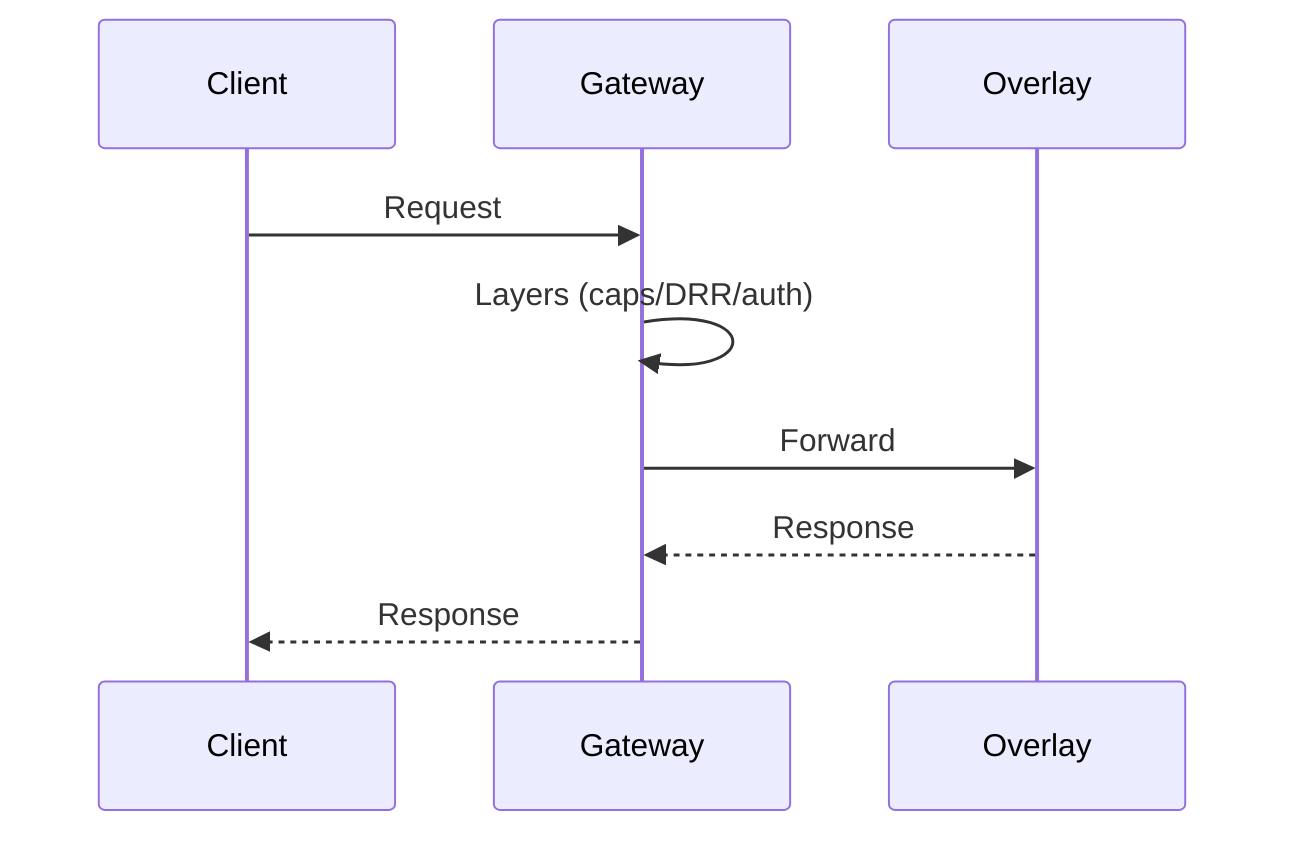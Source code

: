 %% Mermaid — ingress sequence (placeholder)
sequenceDiagram
  participant C as Client
  participant G as Gateway
  participant O as Overlay
  C->>G: Request
  G->>G: Layers (caps/DRR/auth)
  G->>O: Forward
  O-->>G: Response
  G-->>C: Response